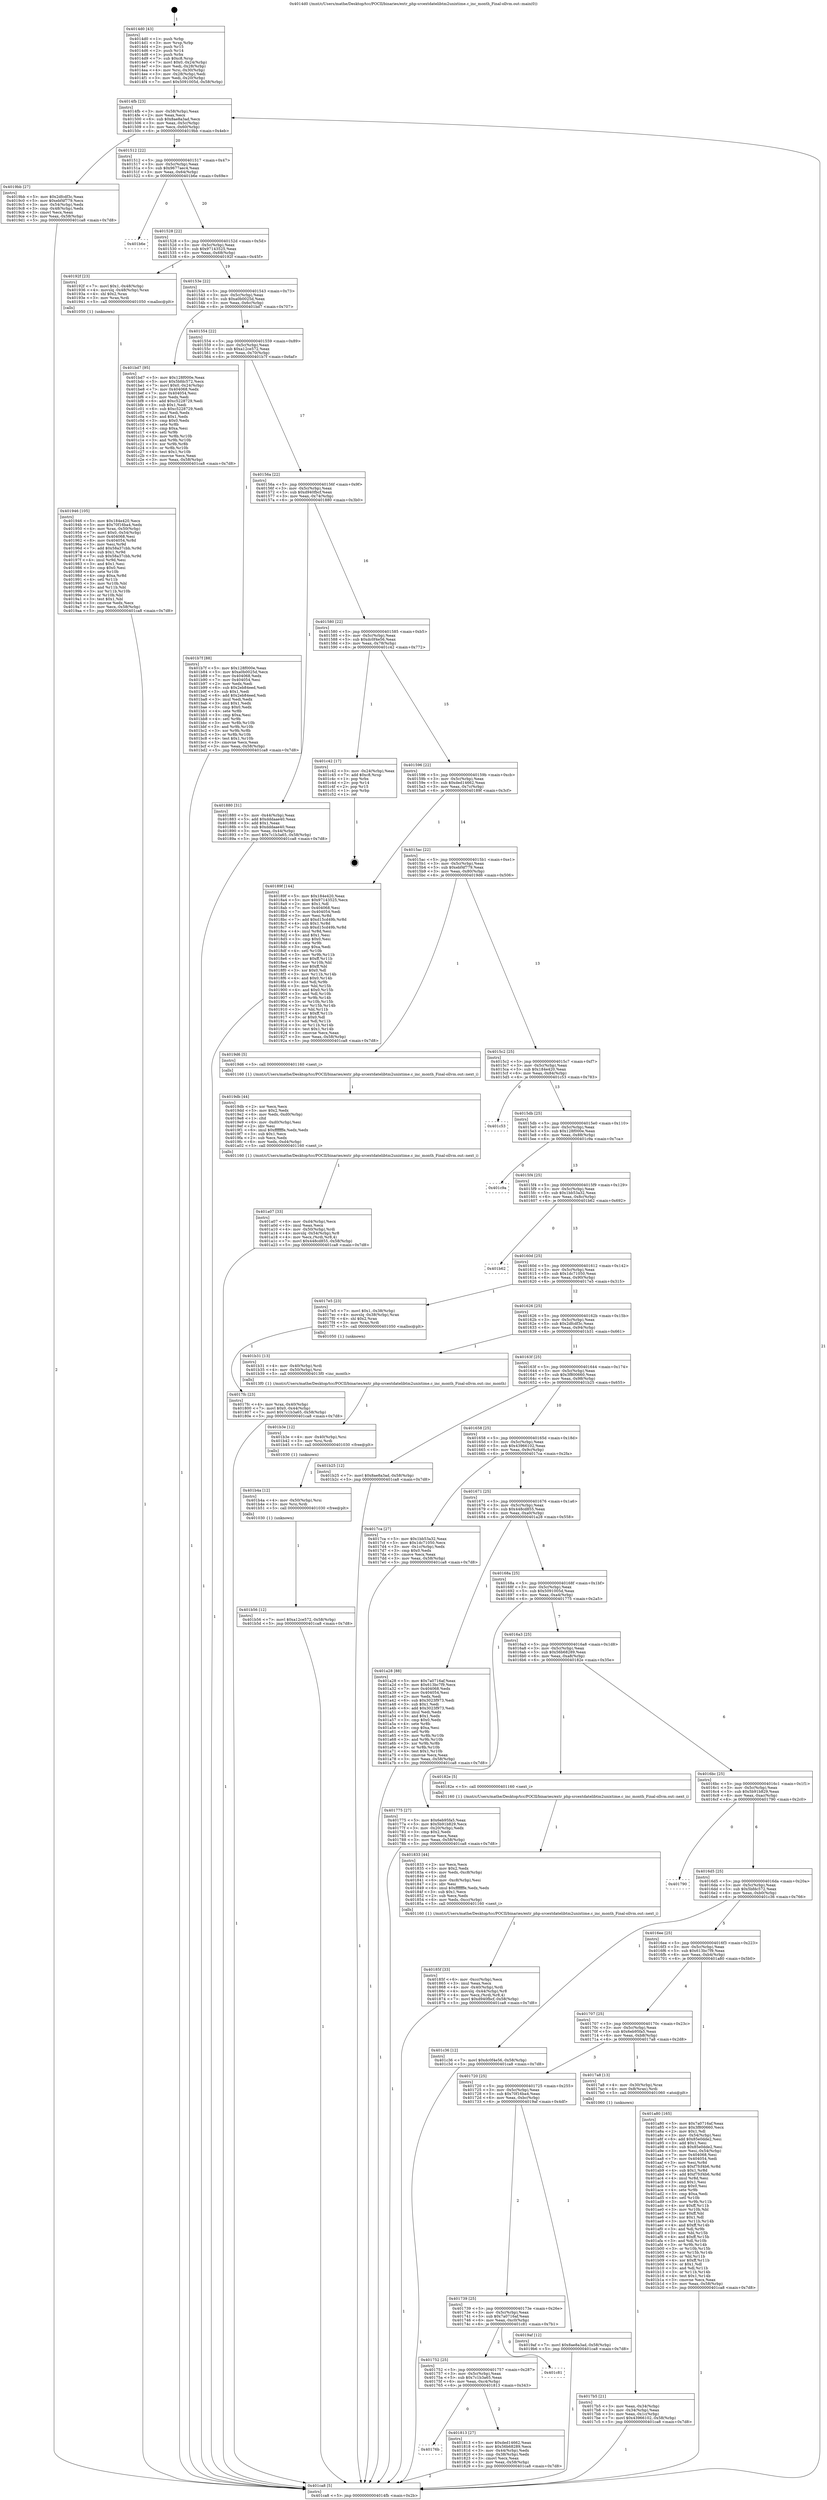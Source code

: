 digraph "0x4014d0" {
  label = "0x4014d0 (/mnt/c/Users/mathe/Desktop/tcc/POCII/binaries/extr_php-srcextdatelibtm2unixtime.c_inc_month_Final-ollvm.out::main(0))"
  labelloc = "t"
  node[shape=record]

  Entry [label="",width=0.3,height=0.3,shape=circle,fillcolor=black,style=filled]
  "0x4014fb" [label="{
     0x4014fb [23]\l
     | [instrs]\l
     &nbsp;&nbsp;0x4014fb \<+3\>: mov -0x58(%rbp),%eax\l
     &nbsp;&nbsp;0x4014fe \<+2\>: mov %eax,%ecx\l
     &nbsp;&nbsp;0x401500 \<+6\>: sub $0x8ae8a3ad,%ecx\l
     &nbsp;&nbsp;0x401506 \<+3\>: mov %eax,-0x5c(%rbp)\l
     &nbsp;&nbsp;0x401509 \<+3\>: mov %ecx,-0x60(%rbp)\l
     &nbsp;&nbsp;0x40150c \<+6\>: je 00000000004019bb \<main+0x4eb\>\l
  }"]
  "0x4019bb" [label="{
     0x4019bb [27]\l
     | [instrs]\l
     &nbsp;&nbsp;0x4019bb \<+5\>: mov $0x2dfcdf3c,%eax\l
     &nbsp;&nbsp;0x4019c0 \<+5\>: mov $0xebf4f779,%ecx\l
     &nbsp;&nbsp;0x4019c5 \<+3\>: mov -0x54(%rbp),%edx\l
     &nbsp;&nbsp;0x4019c8 \<+3\>: cmp -0x48(%rbp),%edx\l
     &nbsp;&nbsp;0x4019cb \<+3\>: cmovl %ecx,%eax\l
     &nbsp;&nbsp;0x4019ce \<+3\>: mov %eax,-0x58(%rbp)\l
     &nbsp;&nbsp;0x4019d1 \<+5\>: jmp 0000000000401ca8 \<main+0x7d8\>\l
  }"]
  "0x401512" [label="{
     0x401512 [22]\l
     | [instrs]\l
     &nbsp;&nbsp;0x401512 \<+5\>: jmp 0000000000401517 \<main+0x47\>\l
     &nbsp;&nbsp;0x401517 \<+3\>: mov -0x5c(%rbp),%eax\l
     &nbsp;&nbsp;0x40151a \<+5\>: sub $0x9677aec4,%eax\l
     &nbsp;&nbsp;0x40151f \<+3\>: mov %eax,-0x64(%rbp)\l
     &nbsp;&nbsp;0x401522 \<+6\>: je 0000000000401b6e \<main+0x69e\>\l
  }"]
  Exit [label="",width=0.3,height=0.3,shape=circle,fillcolor=black,style=filled,peripheries=2]
  "0x401b6e" [label="{
     0x401b6e\l
  }", style=dashed]
  "0x401528" [label="{
     0x401528 [22]\l
     | [instrs]\l
     &nbsp;&nbsp;0x401528 \<+5\>: jmp 000000000040152d \<main+0x5d\>\l
     &nbsp;&nbsp;0x40152d \<+3\>: mov -0x5c(%rbp),%eax\l
     &nbsp;&nbsp;0x401530 \<+5\>: sub $0x97143525,%eax\l
     &nbsp;&nbsp;0x401535 \<+3\>: mov %eax,-0x68(%rbp)\l
     &nbsp;&nbsp;0x401538 \<+6\>: je 000000000040192f \<main+0x45f\>\l
  }"]
  "0x401b56" [label="{
     0x401b56 [12]\l
     | [instrs]\l
     &nbsp;&nbsp;0x401b56 \<+7\>: movl $0xa12ce572,-0x58(%rbp)\l
     &nbsp;&nbsp;0x401b5d \<+5\>: jmp 0000000000401ca8 \<main+0x7d8\>\l
  }"]
  "0x40192f" [label="{
     0x40192f [23]\l
     | [instrs]\l
     &nbsp;&nbsp;0x40192f \<+7\>: movl $0x1,-0x48(%rbp)\l
     &nbsp;&nbsp;0x401936 \<+4\>: movslq -0x48(%rbp),%rax\l
     &nbsp;&nbsp;0x40193a \<+4\>: shl $0x2,%rax\l
     &nbsp;&nbsp;0x40193e \<+3\>: mov %rax,%rdi\l
     &nbsp;&nbsp;0x401941 \<+5\>: call 0000000000401050 \<malloc@plt\>\l
     | [calls]\l
     &nbsp;&nbsp;0x401050 \{1\} (unknown)\l
  }"]
  "0x40153e" [label="{
     0x40153e [22]\l
     | [instrs]\l
     &nbsp;&nbsp;0x40153e \<+5\>: jmp 0000000000401543 \<main+0x73\>\l
     &nbsp;&nbsp;0x401543 \<+3\>: mov -0x5c(%rbp),%eax\l
     &nbsp;&nbsp;0x401546 \<+5\>: sub $0xa0b0025d,%eax\l
     &nbsp;&nbsp;0x40154b \<+3\>: mov %eax,-0x6c(%rbp)\l
     &nbsp;&nbsp;0x40154e \<+6\>: je 0000000000401bd7 \<main+0x707\>\l
  }"]
  "0x401b4a" [label="{
     0x401b4a [12]\l
     | [instrs]\l
     &nbsp;&nbsp;0x401b4a \<+4\>: mov -0x50(%rbp),%rsi\l
     &nbsp;&nbsp;0x401b4e \<+3\>: mov %rsi,%rdi\l
     &nbsp;&nbsp;0x401b51 \<+5\>: call 0000000000401030 \<free@plt\>\l
     | [calls]\l
     &nbsp;&nbsp;0x401030 \{1\} (unknown)\l
  }"]
  "0x401bd7" [label="{
     0x401bd7 [95]\l
     | [instrs]\l
     &nbsp;&nbsp;0x401bd7 \<+5\>: mov $0x128f000e,%eax\l
     &nbsp;&nbsp;0x401bdc \<+5\>: mov $0x5bfdc572,%ecx\l
     &nbsp;&nbsp;0x401be1 \<+7\>: movl $0x0,-0x24(%rbp)\l
     &nbsp;&nbsp;0x401be8 \<+7\>: mov 0x404068,%edx\l
     &nbsp;&nbsp;0x401bef \<+7\>: mov 0x404054,%esi\l
     &nbsp;&nbsp;0x401bf6 \<+2\>: mov %edx,%edi\l
     &nbsp;&nbsp;0x401bf8 \<+6\>: add $0xc5228729,%edi\l
     &nbsp;&nbsp;0x401bfe \<+3\>: sub $0x1,%edi\l
     &nbsp;&nbsp;0x401c01 \<+6\>: sub $0xc5228729,%edi\l
     &nbsp;&nbsp;0x401c07 \<+3\>: imul %edi,%edx\l
     &nbsp;&nbsp;0x401c0a \<+3\>: and $0x1,%edx\l
     &nbsp;&nbsp;0x401c0d \<+3\>: cmp $0x0,%edx\l
     &nbsp;&nbsp;0x401c10 \<+4\>: sete %r8b\l
     &nbsp;&nbsp;0x401c14 \<+3\>: cmp $0xa,%esi\l
     &nbsp;&nbsp;0x401c17 \<+4\>: setl %r9b\l
     &nbsp;&nbsp;0x401c1b \<+3\>: mov %r8b,%r10b\l
     &nbsp;&nbsp;0x401c1e \<+3\>: and %r9b,%r10b\l
     &nbsp;&nbsp;0x401c21 \<+3\>: xor %r9b,%r8b\l
     &nbsp;&nbsp;0x401c24 \<+3\>: or %r8b,%r10b\l
     &nbsp;&nbsp;0x401c27 \<+4\>: test $0x1,%r10b\l
     &nbsp;&nbsp;0x401c2b \<+3\>: cmovne %ecx,%eax\l
     &nbsp;&nbsp;0x401c2e \<+3\>: mov %eax,-0x58(%rbp)\l
     &nbsp;&nbsp;0x401c31 \<+5\>: jmp 0000000000401ca8 \<main+0x7d8\>\l
  }"]
  "0x401554" [label="{
     0x401554 [22]\l
     | [instrs]\l
     &nbsp;&nbsp;0x401554 \<+5\>: jmp 0000000000401559 \<main+0x89\>\l
     &nbsp;&nbsp;0x401559 \<+3\>: mov -0x5c(%rbp),%eax\l
     &nbsp;&nbsp;0x40155c \<+5\>: sub $0xa12ce572,%eax\l
     &nbsp;&nbsp;0x401561 \<+3\>: mov %eax,-0x70(%rbp)\l
     &nbsp;&nbsp;0x401564 \<+6\>: je 0000000000401b7f \<main+0x6af\>\l
  }"]
  "0x401b3e" [label="{
     0x401b3e [12]\l
     | [instrs]\l
     &nbsp;&nbsp;0x401b3e \<+4\>: mov -0x40(%rbp),%rsi\l
     &nbsp;&nbsp;0x401b42 \<+3\>: mov %rsi,%rdi\l
     &nbsp;&nbsp;0x401b45 \<+5\>: call 0000000000401030 \<free@plt\>\l
     | [calls]\l
     &nbsp;&nbsp;0x401030 \{1\} (unknown)\l
  }"]
  "0x401b7f" [label="{
     0x401b7f [88]\l
     | [instrs]\l
     &nbsp;&nbsp;0x401b7f \<+5\>: mov $0x128f000e,%eax\l
     &nbsp;&nbsp;0x401b84 \<+5\>: mov $0xa0b0025d,%ecx\l
     &nbsp;&nbsp;0x401b89 \<+7\>: mov 0x404068,%edx\l
     &nbsp;&nbsp;0x401b90 \<+7\>: mov 0x404054,%esi\l
     &nbsp;&nbsp;0x401b97 \<+2\>: mov %edx,%edi\l
     &nbsp;&nbsp;0x401b99 \<+6\>: sub $0x2eb84eed,%edi\l
     &nbsp;&nbsp;0x401b9f \<+3\>: sub $0x1,%edi\l
     &nbsp;&nbsp;0x401ba2 \<+6\>: add $0x2eb84eed,%edi\l
     &nbsp;&nbsp;0x401ba8 \<+3\>: imul %edi,%edx\l
     &nbsp;&nbsp;0x401bab \<+3\>: and $0x1,%edx\l
     &nbsp;&nbsp;0x401bae \<+3\>: cmp $0x0,%edx\l
     &nbsp;&nbsp;0x401bb1 \<+4\>: sete %r8b\l
     &nbsp;&nbsp;0x401bb5 \<+3\>: cmp $0xa,%esi\l
     &nbsp;&nbsp;0x401bb8 \<+4\>: setl %r9b\l
     &nbsp;&nbsp;0x401bbc \<+3\>: mov %r8b,%r10b\l
     &nbsp;&nbsp;0x401bbf \<+3\>: and %r9b,%r10b\l
     &nbsp;&nbsp;0x401bc2 \<+3\>: xor %r9b,%r8b\l
     &nbsp;&nbsp;0x401bc5 \<+3\>: or %r8b,%r10b\l
     &nbsp;&nbsp;0x401bc8 \<+4\>: test $0x1,%r10b\l
     &nbsp;&nbsp;0x401bcc \<+3\>: cmovne %ecx,%eax\l
     &nbsp;&nbsp;0x401bcf \<+3\>: mov %eax,-0x58(%rbp)\l
     &nbsp;&nbsp;0x401bd2 \<+5\>: jmp 0000000000401ca8 \<main+0x7d8\>\l
  }"]
  "0x40156a" [label="{
     0x40156a [22]\l
     | [instrs]\l
     &nbsp;&nbsp;0x40156a \<+5\>: jmp 000000000040156f \<main+0x9f\>\l
     &nbsp;&nbsp;0x40156f \<+3\>: mov -0x5c(%rbp),%eax\l
     &nbsp;&nbsp;0x401572 \<+5\>: sub $0xd940fbcf,%eax\l
     &nbsp;&nbsp;0x401577 \<+3\>: mov %eax,-0x74(%rbp)\l
     &nbsp;&nbsp;0x40157a \<+6\>: je 0000000000401880 \<main+0x3b0\>\l
  }"]
  "0x401a07" [label="{
     0x401a07 [33]\l
     | [instrs]\l
     &nbsp;&nbsp;0x401a07 \<+6\>: mov -0xd4(%rbp),%ecx\l
     &nbsp;&nbsp;0x401a0d \<+3\>: imul %eax,%ecx\l
     &nbsp;&nbsp;0x401a10 \<+4\>: mov -0x50(%rbp),%rdi\l
     &nbsp;&nbsp;0x401a14 \<+4\>: movslq -0x54(%rbp),%r8\l
     &nbsp;&nbsp;0x401a18 \<+4\>: mov %ecx,(%rdi,%r8,4)\l
     &nbsp;&nbsp;0x401a1c \<+7\>: movl $0x448cd855,-0x58(%rbp)\l
     &nbsp;&nbsp;0x401a23 \<+5\>: jmp 0000000000401ca8 \<main+0x7d8\>\l
  }"]
  "0x401880" [label="{
     0x401880 [31]\l
     | [instrs]\l
     &nbsp;&nbsp;0x401880 \<+3\>: mov -0x44(%rbp),%eax\l
     &nbsp;&nbsp;0x401883 \<+5\>: add $0xdddaae40,%eax\l
     &nbsp;&nbsp;0x401888 \<+3\>: add $0x1,%eax\l
     &nbsp;&nbsp;0x40188b \<+5\>: sub $0xdddaae40,%eax\l
     &nbsp;&nbsp;0x401890 \<+3\>: mov %eax,-0x44(%rbp)\l
     &nbsp;&nbsp;0x401893 \<+7\>: movl $0x7c1b3a65,-0x58(%rbp)\l
     &nbsp;&nbsp;0x40189a \<+5\>: jmp 0000000000401ca8 \<main+0x7d8\>\l
  }"]
  "0x401580" [label="{
     0x401580 [22]\l
     | [instrs]\l
     &nbsp;&nbsp;0x401580 \<+5\>: jmp 0000000000401585 \<main+0xb5\>\l
     &nbsp;&nbsp;0x401585 \<+3\>: mov -0x5c(%rbp),%eax\l
     &nbsp;&nbsp;0x401588 \<+5\>: sub $0xdc0f4e56,%eax\l
     &nbsp;&nbsp;0x40158d \<+3\>: mov %eax,-0x78(%rbp)\l
     &nbsp;&nbsp;0x401590 \<+6\>: je 0000000000401c42 \<main+0x772\>\l
  }"]
  "0x4019db" [label="{
     0x4019db [44]\l
     | [instrs]\l
     &nbsp;&nbsp;0x4019db \<+2\>: xor %ecx,%ecx\l
     &nbsp;&nbsp;0x4019dd \<+5\>: mov $0x2,%edx\l
     &nbsp;&nbsp;0x4019e2 \<+6\>: mov %edx,-0xd0(%rbp)\l
     &nbsp;&nbsp;0x4019e8 \<+1\>: cltd\l
     &nbsp;&nbsp;0x4019e9 \<+6\>: mov -0xd0(%rbp),%esi\l
     &nbsp;&nbsp;0x4019ef \<+2\>: idiv %esi\l
     &nbsp;&nbsp;0x4019f1 \<+6\>: imul $0xfffffffe,%edx,%edx\l
     &nbsp;&nbsp;0x4019f7 \<+3\>: sub $0x1,%ecx\l
     &nbsp;&nbsp;0x4019fa \<+2\>: sub %ecx,%edx\l
     &nbsp;&nbsp;0x4019fc \<+6\>: mov %edx,-0xd4(%rbp)\l
     &nbsp;&nbsp;0x401a02 \<+5\>: call 0000000000401160 \<next_i\>\l
     | [calls]\l
     &nbsp;&nbsp;0x401160 \{1\} (/mnt/c/Users/mathe/Desktop/tcc/POCII/binaries/extr_php-srcextdatelibtm2unixtime.c_inc_month_Final-ollvm.out::next_i)\l
  }"]
  "0x401c42" [label="{
     0x401c42 [17]\l
     | [instrs]\l
     &nbsp;&nbsp;0x401c42 \<+3\>: mov -0x24(%rbp),%eax\l
     &nbsp;&nbsp;0x401c45 \<+7\>: add $0xc8,%rsp\l
     &nbsp;&nbsp;0x401c4c \<+1\>: pop %rbx\l
     &nbsp;&nbsp;0x401c4d \<+2\>: pop %r14\l
     &nbsp;&nbsp;0x401c4f \<+2\>: pop %r15\l
     &nbsp;&nbsp;0x401c51 \<+1\>: pop %rbp\l
     &nbsp;&nbsp;0x401c52 \<+1\>: ret\l
  }"]
  "0x401596" [label="{
     0x401596 [22]\l
     | [instrs]\l
     &nbsp;&nbsp;0x401596 \<+5\>: jmp 000000000040159b \<main+0xcb\>\l
     &nbsp;&nbsp;0x40159b \<+3\>: mov -0x5c(%rbp),%eax\l
     &nbsp;&nbsp;0x40159e \<+5\>: sub $0xded14662,%eax\l
     &nbsp;&nbsp;0x4015a3 \<+3\>: mov %eax,-0x7c(%rbp)\l
     &nbsp;&nbsp;0x4015a6 \<+6\>: je 000000000040189f \<main+0x3cf\>\l
  }"]
  "0x401946" [label="{
     0x401946 [105]\l
     | [instrs]\l
     &nbsp;&nbsp;0x401946 \<+5\>: mov $0x184e420,%ecx\l
     &nbsp;&nbsp;0x40194b \<+5\>: mov $0x70f16ba4,%edx\l
     &nbsp;&nbsp;0x401950 \<+4\>: mov %rax,-0x50(%rbp)\l
     &nbsp;&nbsp;0x401954 \<+7\>: movl $0x0,-0x54(%rbp)\l
     &nbsp;&nbsp;0x40195b \<+7\>: mov 0x404068,%esi\l
     &nbsp;&nbsp;0x401962 \<+8\>: mov 0x404054,%r8d\l
     &nbsp;&nbsp;0x40196a \<+3\>: mov %esi,%r9d\l
     &nbsp;&nbsp;0x40196d \<+7\>: add $0x58a37cbb,%r9d\l
     &nbsp;&nbsp;0x401974 \<+4\>: sub $0x1,%r9d\l
     &nbsp;&nbsp;0x401978 \<+7\>: sub $0x58a37cbb,%r9d\l
     &nbsp;&nbsp;0x40197f \<+4\>: imul %r9d,%esi\l
     &nbsp;&nbsp;0x401983 \<+3\>: and $0x1,%esi\l
     &nbsp;&nbsp;0x401986 \<+3\>: cmp $0x0,%esi\l
     &nbsp;&nbsp;0x401989 \<+4\>: sete %r10b\l
     &nbsp;&nbsp;0x40198d \<+4\>: cmp $0xa,%r8d\l
     &nbsp;&nbsp;0x401991 \<+4\>: setl %r11b\l
     &nbsp;&nbsp;0x401995 \<+3\>: mov %r10b,%bl\l
     &nbsp;&nbsp;0x401998 \<+3\>: and %r11b,%bl\l
     &nbsp;&nbsp;0x40199b \<+3\>: xor %r11b,%r10b\l
     &nbsp;&nbsp;0x40199e \<+3\>: or %r10b,%bl\l
     &nbsp;&nbsp;0x4019a1 \<+3\>: test $0x1,%bl\l
     &nbsp;&nbsp;0x4019a4 \<+3\>: cmovne %edx,%ecx\l
     &nbsp;&nbsp;0x4019a7 \<+3\>: mov %ecx,-0x58(%rbp)\l
     &nbsp;&nbsp;0x4019aa \<+5\>: jmp 0000000000401ca8 \<main+0x7d8\>\l
  }"]
  "0x40189f" [label="{
     0x40189f [144]\l
     | [instrs]\l
     &nbsp;&nbsp;0x40189f \<+5\>: mov $0x184e420,%eax\l
     &nbsp;&nbsp;0x4018a4 \<+5\>: mov $0x97143525,%ecx\l
     &nbsp;&nbsp;0x4018a9 \<+2\>: mov $0x1,%dl\l
     &nbsp;&nbsp;0x4018ab \<+7\>: mov 0x404068,%esi\l
     &nbsp;&nbsp;0x4018b2 \<+7\>: mov 0x404054,%edi\l
     &nbsp;&nbsp;0x4018b9 \<+3\>: mov %esi,%r8d\l
     &nbsp;&nbsp;0x4018bc \<+7\>: add $0xd15cd49b,%r8d\l
     &nbsp;&nbsp;0x4018c3 \<+4\>: sub $0x1,%r8d\l
     &nbsp;&nbsp;0x4018c7 \<+7\>: sub $0xd15cd49b,%r8d\l
     &nbsp;&nbsp;0x4018ce \<+4\>: imul %r8d,%esi\l
     &nbsp;&nbsp;0x4018d2 \<+3\>: and $0x1,%esi\l
     &nbsp;&nbsp;0x4018d5 \<+3\>: cmp $0x0,%esi\l
     &nbsp;&nbsp;0x4018d8 \<+4\>: sete %r9b\l
     &nbsp;&nbsp;0x4018dc \<+3\>: cmp $0xa,%edi\l
     &nbsp;&nbsp;0x4018df \<+4\>: setl %r10b\l
     &nbsp;&nbsp;0x4018e3 \<+3\>: mov %r9b,%r11b\l
     &nbsp;&nbsp;0x4018e6 \<+4\>: xor $0xff,%r11b\l
     &nbsp;&nbsp;0x4018ea \<+3\>: mov %r10b,%bl\l
     &nbsp;&nbsp;0x4018ed \<+3\>: xor $0xff,%bl\l
     &nbsp;&nbsp;0x4018f0 \<+3\>: xor $0x0,%dl\l
     &nbsp;&nbsp;0x4018f3 \<+3\>: mov %r11b,%r14b\l
     &nbsp;&nbsp;0x4018f6 \<+4\>: and $0x0,%r14b\l
     &nbsp;&nbsp;0x4018fa \<+3\>: and %dl,%r9b\l
     &nbsp;&nbsp;0x4018fd \<+3\>: mov %bl,%r15b\l
     &nbsp;&nbsp;0x401900 \<+4\>: and $0x0,%r15b\l
     &nbsp;&nbsp;0x401904 \<+3\>: and %dl,%r10b\l
     &nbsp;&nbsp;0x401907 \<+3\>: or %r9b,%r14b\l
     &nbsp;&nbsp;0x40190a \<+3\>: or %r10b,%r15b\l
     &nbsp;&nbsp;0x40190d \<+3\>: xor %r15b,%r14b\l
     &nbsp;&nbsp;0x401910 \<+3\>: or %bl,%r11b\l
     &nbsp;&nbsp;0x401913 \<+4\>: xor $0xff,%r11b\l
     &nbsp;&nbsp;0x401917 \<+3\>: or $0x0,%dl\l
     &nbsp;&nbsp;0x40191a \<+3\>: and %dl,%r11b\l
     &nbsp;&nbsp;0x40191d \<+3\>: or %r11b,%r14b\l
     &nbsp;&nbsp;0x401920 \<+4\>: test $0x1,%r14b\l
     &nbsp;&nbsp;0x401924 \<+3\>: cmovne %ecx,%eax\l
     &nbsp;&nbsp;0x401927 \<+3\>: mov %eax,-0x58(%rbp)\l
     &nbsp;&nbsp;0x40192a \<+5\>: jmp 0000000000401ca8 \<main+0x7d8\>\l
  }"]
  "0x4015ac" [label="{
     0x4015ac [22]\l
     | [instrs]\l
     &nbsp;&nbsp;0x4015ac \<+5\>: jmp 00000000004015b1 \<main+0xe1\>\l
     &nbsp;&nbsp;0x4015b1 \<+3\>: mov -0x5c(%rbp),%eax\l
     &nbsp;&nbsp;0x4015b4 \<+5\>: sub $0xebf4f779,%eax\l
     &nbsp;&nbsp;0x4015b9 \<+3\>: mov %eax,-0x80(%rbp)\l
     &nbsp;&nbsp;0x4015bc \<+6\>: je 00000000004019d6 \<main+0x506\>\l
  }"]
  "0x40185f" [label="{
     0x40185f [33]\l
     | [instrs]\l
     &nbsp;&nbsp;0x40185f \<+6\>: mov -0xcc(%rbp),%ecx\l
     &nbsp;&nbsp;0x401865 \<+3\>: imul %eax,%ecx\l
     &nbsp;&nbsp;0x401868 \<+4\>: mov -0x40(%rbp),%rdi\l
     &nbsp;&nbsp;0x40186c \<+4\>: movslq -0x44(%rbp),%r8\l
     &nbsp;&nbsp;0x401870 \<+4\>: mov %ecx,(%rdi,%r8,4)\l
     &nbsp;&nbsp;0x401874 \<+7\>: movl $0xd940fbcf,-0x58(%rbp)\l
     &nbsp;&nbsp;0x40187b \<+5\>: jmp 0000000000401ca8 \<main+0x7d8\>\l
  }"]
  "0x4019d6" [label="{
     0x4019d6 [5]\l
     | [instrs]\l
     &nbsp;&nbsp;0x4019d6 \<+5\>: call 0000000000401160 \<next_i\>\l
     | [calls]\l
     &nbsp;&nbsp;0x401160 \{1\} (/mnt/c/Users/mathe/Desktop/tcc/POCII/binaries/extr_php-srcextdatelibtm2unixtime.c_inc_month_Final-ollvm.out::next_i)\l
  }"]
  "0x4015c2" [label="{
     0x4015c2 [25]\l
     | [instrs]\l
     &nbsp;&nbsp;0x4015c2 \<+5\>: jmp 00000000004015c7 \<main+0xf7\>\l
     &nbsp;&nbsp;0x4015c7 \<+3\>: mov -0x5c(%rbp),%eax\l
     &nbsp;&nbsp;0x4015ca \<+5\>: sub $0x184e420,%eax\l
     &nbsp;&nbsp;0x4015cf \<+6\>: mov %eax,-0x84(%rbp)\l
     &nbsp;&nbsp;0x4015d5 \<+6\>: je 0000000000401c53 \<main+0x783\>\l
  }"]
  "0x401833" [label="{
     0x401833 [44]\l
     | [instrs]\l
     &nbsp;&nbsp;0x401833 \<+2\>: xor %ecx,%ecx\l
     &nbsp;&nbsp;0x401835 \<+5\>: mov $0x2,%edx\l
     &nbsp;&nbsp;0x40183a \<+6\>: mov %edx,-0xc8(%rbp)\l
     &nbsp;&nbsp;0x401840 \<+1\>: cltd\l
     &nbsp;&nbsp;0x401841 \<+6\>: mov -0xc8(%rbp),%esi\l
     &nbsp;&nbsp;0x401847 \<+2\>: idiv %esi\l
     &nbsp;&nbsp;0x401849 \<+6\>: imul $0xfffffffe,%edx,%edx\l
     &nbsp;&nbsp;0x40184f \<+3\>: sub $0x1,%ecx\l
     &nbsp;&nbsp;0x401852 \<+2\>: sub %ecx,%edx\l
     &nbsp;&nbsp;0x401854 \<+6\>: mov %edx,-0xcc(%rbp)\l
     &nbsp;&nbsp;0x40185a \<+5\>: call 0000000000401160 \<next_i\>\l
     | [calls]\l
     &nbsp;&nbsp;0x401160 \{1\} (/mnt/c/Users/mathe/Desktop/tcc/POCII/binaries/extr_php-srcextdatelibtm2unixtime.c_inc_month_Final-ollvm.out::next_i)\l
  }"]
  "0x401c53" [label="{
     0x401c53\l
  }", style=dashed]
  "0x4015db" [label="{
     0x4015db [25]\l
     | [instrs]\l
     &nbsp;&nbsp;0x4015db \<+5\>: jmp 00000000004015e0 \<main+0x110\>\l
     &nbsp;&nbsp;0x4015e0 \<+3\>: mov -0x5c(%rbp),%eax\l
     &nbsp;&nbsp;0x4015e3 \<+5\>: sub $0x128f000e,%eax\l
     &nbsp;&nbsp;0x4015e8 \<+6\>: mov %eax,-0x88(%rbp)\l
     &nbsp;&nbsp;0x4015ee \<+6\>: je 0000000000401c9a \<main+0x7ca\>\l
  }"]
  "0x40176b" [label="{
     0x40176b\l
  }", style=dashed]
  "0x401c9a" [label="{
     0x401c9a\l
  }", style=dashed]
  "0x4015f4" [label="{
     0x4015f4 [25]\l
     | [instrs]\l
     &nbsp;&nbsp;0x4015f4 \<+5\>: jmp 00000000004015f9 \<main+0x129\>\l
     &nbsp;&nbsp;0x4015f9 \<+3\>: mov -0x5c(%rbp),%eax\l
     &nbsp;&nbsp;0x4015fc \<+5\>: sub $0x1bb53a32,%eax\l
     &nbsp;&nbsp;0x401601 \<+6\>: mov %eax,-0x8c(%rbp)\l
     &nbsp;&nbsp;0x401607 \<+6\>: je 0000000000401b62 \<main+0x692\>\l
  }"]
  "0x401813" [label="{
     0x401813 [27]\l
     | [instrs]\l
     &nbsp;&nbsp;0x401813 \<+5\>: mov $0xded14662,%eax\l
     &nbsp;&nbsp;0x401818 \<+5\>: mov $0x56b68289,%ecx\l
     &nbsp;&nbsp;0x40181d \<+3\>: mov -0x44(%rbp),%edx\l
     &nbsp;&nbsp;0x401820 \<+3\>: cmp -0x38(%rbp),%edx\l
     &nbsp;&nbsp;0x401823 \<+3\>: cmovl %ecx,%eax\l
     &nbsp;&nbsp;0x401826 \<+3\>: mov %eax,-0x58(%rbp)\l
     &nbsp;&nbsp;0x401829 \<+5\>: jmp 0000000000401ca8 \<main+0x7d8\>\l
  }"]
  "0x401b62" [label="{
     0x401b62\l
  }", style=dashed]
  "0x40160d" [label="{
     0x40160d [25]\l
     | [instrs]\l
     &nbsp;&nbsp;0x40160d \<+5\>: jmp 0000000000401612 \<main+0x142\>\l
     &nbsp;&nbsp;0x401612 \<+3\>: mov -0x5c(%rbp),%eax\l
     &nbsp;&nbsp;0x401615 \<+5\>: sub $0x1dc71050,%eax\l
     &nbsp;&nbsp;0x40161a \<+6\>: mov %eax,-0x90(%rbp)\l
     &nbsp;&nbsp;0x401620 \<+6\>: je 00000000004017e5 \<main+0x315\>\l
  }"]
  "0x401752" [label="{
     0x401752 [25]\l
     | [instrs]\l
     &nbsp;&nbsp;0x401752 \<+5\>: jmp 0000000000401757 \<main+0x287\>\l
     &nbsp;&nbsp;0x401757 \<+3\>: mov -0x5c(%rbp),%eax\l
     &nbsp;&nbsp;0x40175a \<+5\>: sub $0x7c1b3a65,%eax\l
     &nbsp;&nbsp;0x40175f \<+6\>: mov %eax,-0xc4(%rbp)\l
     &nbsp;&nbsp;0x401765 \<+6\>: je 0000000000401813 \<main+0x343\>\l
  }"]
  "0x4017e5" [label="{
     0x4017e5 [23]\l
     | [instrs]\l
     &nbsp;&nbsp;0x4017e5 \<+7\>: movl $0x1,-0x38(%rbp)\l
     &nbsp;&nbsp;0x4017ec \<+4\>: movslq -0x38(%rbp),%rax\l
     &nbsp;&nbsp;0x4017f0 \<+4\>: shl $0x2,%rax\l
     &nbsp;&nbsp;0x4017f4 \<+3\>: mov %rax,%rdi\l
     &nbsp;&nbsp;0x4017f7 \<+5\>: call 0000000000401050 \<malloc@plt\>\l
     | [calls]\l
     &nbsp;&nbsp;0x401050 \{1\} (unknown)\l
  }"]
  "0x401626" [label="{
     0x401626 [25]\l
     | [instrs]\l
     &nbsp;&nbsp;0x401626 \<+5\>: jmp 000000000040162b \<main+0x15b\>\l
     &nbsp;&nbsp;0x40162b \<+3\>: mov -0x5c(%rbp),%eax\l
     &nbsp;&nbsp;0x40162e \<+5\>: sub $0x2dfcdf3c,%eax\l
     &nbsp;&nbsp;0x401633 \<+6\>: mov %eax,-0x94(%rbp)\l
     &nbsp;&nbsp;0x401639 \<+6\>: je 0000000000401b31 \<main+0x661\>\l
  }"]
  "0x401c81" [label="{
     0x401c81\l
  }", style=dashed]
  "0x401b31" [label="{
     0x401b31 [13]\l
     | [instrs]\l
     &nbsp;&nbsp;0x401b31 \<+4\>: mov -0x40(%rbp),%rdi\l
     &nbsp;&nbsp;0x401b35 \<+4\>: mov -0x50(%rbp),%rsi\l
     &nbsp;&nbsp;0x401b39 \<+5\>: call 00000000004013f0 \<inc_month\>\l
     | [calls]\l
     &nbsp;&nbsp;0x4013f0 \{1\} (/mnt/c/Users/mathe/Desktop/tcc/POCII/binaries/extr_php-srcextdatelibtm2unixtime.c_inc_month_Final-ollvm.out::inc_month)\l
  }"]
  "0x40163f" [label="{
     0x40163f [25]\l
     | [instrs]\l
     &nbsp;&nbsp;0x40163f \<+5\>: jmp 0000000000401644 \<main+0x174\>\l
     &nbsp;&nbsp;0x401644 \<+3\>: mov -0x5c(%rbp),%eax\l
     &nbsp;&nbsp;0x401647 \<+5\>: sub $0x3f800660,%eax\l
     &nbsp;&nbsp;0x40164c \<+6\>: mov %eax,-0x98(%rbp)\l
     &nbsp;&nbsp;0x401652 \<+6\>: je 0000000000401b25 \<main+0x655\>\l
  }"]
  "0x401739" [label="{
     0x401739 [25]\l
     | [instrs]\l
     &nbsp;&nbsp;0x401739 \<+5\>: jmp 000000000040173e \<main+0x26e\>\l
     &nbsp;&nbsp;0x40173e \<+3\>: mov -0x5c(%rbp),%eax\l
     &nbsp;&nbsp;0x401741 \<+5\>: sub $0x7a0716af,%eax\l
     &nbsp;&nbsp;0x401746 \<+6\>: mov %eax,-0xc0(%rbp)\l
     &nbsp;&nbsp;0x40174c \<+6\>: je 0000000000401c81 \<main+0x7b1\>\l
  }"]
  "0x401b25" [label="{
     0x401b25 [12]\l
     | [instrs]\l
     &nbsp;&nbsp;0x401b25 \<+7\>: movl $0x8ae8a3ad,-0x58(%rbp)\l
     &nbsp;&nbsp;0x401b2c \<+5\>: jmp 0000000000401ca8 \<main+0x7d8\>\l
  }"]
  "0x401658" [label="{
     0x401658 [25]\l
     | [instrs]\l
     &nbsp;&nbsp;0x401658 \<+5\>: jmp 000000000040165d \<main+0x18d\>\l
     &nbsp;&nbsp;0x40165d \<+3\>: mov -0x5c(%rbp),%eax\l
     &nbsp;&nbsp;0x401660 \<+5\>: sub $0x43966102,%eax\l
     &nbsp;&nbsp;0x401665 \<+6\>: mov %eax,-0x9c(%rbp)\l
     &nbsp;&nbsp;0x40166b \<+6\>: je 00000000004017ca \<main+0x2fa\>\l
  }"]
  "0x4019af" [label="{
     0x4019af [12]\l
     | [instrs]\l
     &nbsp;&nbsp;0x4019af \<+7\>: movl $0x8ae8a3ad,-0x58(%rbp)\l
     &nbsp;&nbsp;0x4019b6 \<+5\>: jmp 0000000000401ca8 \<main+0x7d8\>\l
  }"]
  "0x4017ca" [label="{
     0x4017ca [27]\l
     | [instrs]\l
     &nbsp;&nbsp;0x4017ca \<+5\>: mov $0x1bb53a32,%eax\l
     &nbsp;&nbsp;0x4017cf \<+5\>: mov $0x1dc71050,%ecx\l
     &nbsp;&nbsp;0x4017d4 \<+3\>: mov -0x1c(%rbp),%edx\l
     &nbsp;&nbsp;0x4017d7 \<+3\>: cmp $0x0,%edx\l
     &nbsp;&nbsp;0x4017da \<+3\>: cmove %ecx,%eax\l
     &nbsp;&nbsp;0x4017dd \<+3\>: mov %eax,-0x58(%rbp)\l
     &nbsp;&nbsp;0x4017e0 \<+5\>: jmp 0000000000401ca8 \<main+0x7d8\>\l
  }"]
  "0x401671" [label="{
     0x401671 [25]\l
     | [instrs]\l
     &nbsp;&nbsp;0x401671 \<+5\>: jmp 0000000000401676 \<main+0x1a6\>\l
     &nbsp;&nbsp;0x401676 \<+3\>: mov -0x5c(%rbp),%eax\l
     &nbsp;&nbsp;0x401679 \<+5\>: sub $0x448cd855,%eax\l
     &nbsp;&nbsp;0x40167e \<+6\>: mov %eax,-0xa0(%rbp)\l
     &nbsp;&nbsp;0x401684 \<+6\>: je 0000000000401a28 \<main+0x558\>\l
  }"]
  "0x4017fc" [label="{
     0x4017fc [23]\l
     | [instrs]\l
     &nbsp;&nbsp;0x4017fc \<+4\>: mov %rax,-0x40(%rbp)\l
     &nbsp;&nbsp;0x401800 \<+7\>: movl $0x0,-0x44(%rbp)\l
     &nbsp;&nbsp;0x401807 \<+7\>: movl $0x7c1b3a65,-0x58(%rbp)\l
     &nbsp;&nbsp;0x40180e \<+5\>: jmp 0000000000401ca8 \<main+0x7d8\>\l
  }"]
  "0x401a28" [label="{
     0x401a28 [88]\l
     | [instrs]\l
     &nbsp;&nbsp;0x401a28 \<+5\>: mov $0x7a0716af,%eax\l
     &nbsp;&nbsp;0x401a2d \<+5\>: mov $0x613bc7f9,%ecx\l
     &nbsp;&nbsp;0x401a32 \<+7\>: mov 0x404068,%edx\l
     &nbsp;&nbsp;0x401a39 \<+7\>: mov 0x404054,%esi\l
     &nbsp;&nbsp;0x401a40 \<+2\>: mov %edx,%edi\l
     &nbsp;&nbsp;0x401a42 \<+6\>: sub $0x3023f973,%edi\l
     &nbsp;&nbsp;0x401a48 \<+3\>: sub $0x1,%edi\l
     &nbsp;&nbsp;0x401a4b \<+6\>: add $0x3023f973,%edi\l
     &nbsp;&nbsp;0x401a51 \<+3\>: imul %edi,%edx\l
     &nbsp;&nbsp;0x401a54 \<+3\>: and $0x1,%edx\l
     &nbsp;&nbsp;0x401a57 \<+3\>: cmp $0x0,%edx\l
     &nbsp;&nbsp;0x401a5a \<+4\>: sete %r8b\l
     &nbsp;&nbsp;0x401a5e \<+3\>: cmp $0xa,%esi\l
     &nbsp;&nbsp;0x401a61 \<+4\>: setl %r9b\l
     &nbsp;&nbsp;0x401a65 \<+3\>: mov %r8b,%r10b\l
     &nbsp;&nbsp;0x401a68 \<+3\>: and %r9b,%r10b\l
     &nbsp;&nbsp;0x401a6b \<+3\>: xor %r9b,%r8b\l
     &nbsp;&nbsp;0x401a6e \<+3\>: or %r8b,%r10b\l
     &nbsp;&nbsp;0x401a71 \<+4\>: test $0x1,%r10b\l
     &nbsp;&nbsp;0x401a75 \<+3\>: cmovne %ecx,%eax\l
     &nbsp;&nbsp;0x401a78 \<+3\>: mov %eax,-0x58(%rbp)\l
     &nbsp;&nbsp;0x401a7b \<+5\>: jmp 0000000000401ca8 \<main+0x7d8\>\l
  }"]
  "0x40168a" [label="{
     0x40168a [25]\l
     | [instrs]\l
     &nbsp;&nbsp;0x40168a \<+5\>: jmp 000000000040168f \<main+0x1bf\>\l
     &nbsp;&nbsp;0x40168f \<+3\>: mov -0x5c(%rbp),%eax\l
     &nbsp;&nbsp;0x401692 \<+5\>: sub $0x5091005d,%eax\l
     &nbsp;&nbsp;0x401697 \<+6\>: mov %eax,-0xa4(%rbp)\l
     &nbsp;&nbsp;0x40169d \<+6\>: je 0000000000401775 \<main+0x2a5\>\l
  }"]
  "0x4017b5" [label="{
     0x4017b5 [21]\l
     | [instrs]\l
     &nbsp;&nbsp;0x4017b5 \<+3\>: mov %eax,-0x34(%rbp)\l
     &nbsp;&nbsp;0x4017b8 \<+3\>: mov -0x34(%rbp),%eax\l
     &nbsp;&nbsp;0x4017bb \<+3\>: mov %eax,-0x1c(%rbp)\l
     &nbsp;&nbsp;0x4017be \<+7\>: movl $0x43966102,-0x58(%rbp)\l
     &nbsp;&nbsp;0x4017c5 \<+5\>: jmp 0000000000401ca8 \<main+0x7d8\>\l
  }"]
  "0x401775" [label="{
     0x401775 [27]\l
     | [instrs]\l
     &nbsp;&nbsp;0x401775 \<+5\>: mov $0x6eb95fa5,%eax\l
     &nbsp;&nbsp;0x40177a \<+5\>: mov $0x5b91b829,%ecx\l
     &nbsp;&nbsp;0x40177f \<+3\>: mov -0x20(%rbp),%edx\l
     &nbsp;&nbsp;0x401782 \<+3\>: cmp $0x2,%edx\l
     &nbsp;&nbsp;0x401785 \<+3\>: cmovne %ecx,%eax\l
     &nbsp;&nbsp;0x401788 \<+3\>: mov %eax,-0x58(%rbp)\l
     &nbsp;&nbsp;0x40178b \<+5\>: jmp 0000000000401ca8 \<main+0x7d8\>\l
  }"]
  "0x4016a3" [label="{
     0x4016a3 [25]\l
     | [instrs]\l
     &nbsp;&nbsp;0x4016a3 \<+5\>: jmp 00000000004016a8 \<main+0x1d8\>\l
     &nbsp;&nbsp;0x4016a8 \<+3\>: mov -0x5c(%rbp),%eax\l
     &nbsp;&nbsp;0x4016ab \<+5\>: sub $0x56b68289,%eax\l
     &nbsp;&nbsp;0x4016b0 \<+6\>: mov %eax,-0xa8(%rbp)\l
     &nbsp;&nbsp;0x4016b6 \<+6\>: je 000000000040182e \<main+0x35e\>\l
  }"]
  "0x401ca8" [label="{
     0x401ca8 [5]\l
     | [instrs]\l
     &nbsp;&nbsp;0x401ca8 \<+5\>: jmp 00000000004014fb \<main+0x2b\>\l
  }"]
  "0x4014d0" [label="{
     0x4014d0 [43]\l
     | [instrs]\l
     &nbsp;&nbsp;0x4014d0 \<+1\>: push %rbp\l
     &nbsp;&nbsp;0x4014d1 \<+3\>: mov %rsp,%rbp\l
     &nbsp;&nbsp;0x4014d4 \<+2\>: push %r15\l
     &nbsp;&nbsp;0x4014d6 \<+2\>: push %r14\l
     &nbsp;&nbsp;0x4014d8 \<+1\>: push %rbx\l
     &nbsp;&nbsp;0x4014d9 \<+7\>: sub $0xc8,%rsp\l
     &nbsp;&nbsp;0x4014e0 \<+7\>: movl $0x0,-0x24(%rbp)\l
     &nbsp;&nbsp;0x4014e7 \<+3\>: mov %edi,-0x28(%rbp)\l
     &nbsp;&nbsp;0x4014ea \<+4\>: mov %rsi,-0x30(%rbp)\l
     &nbsp;&nbsp;0x4014ee \<+3\>: mov -0x28(%rbp),%edi\l
     &nbsp;&nbsp;0x4014f1 \<+3\>: mov %edi,-0x20(%rbp)\l
     &nbsp;&nbsp;0x4014f4 \<+7\>: movl $0x5091005d,-0x58(%rbp)\l
  }"]
  "0x401720" [label="{
     0x401720 [25]\l
     | [instrs]\l
     &nbsp;&nbsp;0x401720 \<+5\>: jmp 0000000000401725 \<main+0x255\>\l
     &nbsp;&nbsp;0x401725 \<+3\>: mov -0x5c(%rbp),%eax\l
     &nbsp;&nbsp;0x401728 \<+5\>: sub $0x70f16ba4,%eax\l
     &nbsp;&nbsp;0x40172d \<+6\>: mov %eax,-0xbc(%rbp)\l
     &nbsp;&nbsp;0x401733 \<+6\>: je 00000000004019af \<main+0x4df\>\l
  }"]
  "0x40182e" [label="{
     0x40182e [5]\l
     | [instrs]\l
     &nbsp;&nbsp;0x40182e \<+5\>: call 0000000000401160 \<next_i\>\l
     | [calls]\l
     &nbsp;&nbsp;0x401160 \{1\} (/mnt/c/Users/mathe/Desktop/tcc/POCII/binaries/extr_php-srcextdatelibtm2unixtime.c_inc_month_Final-ollvm.out::next_i)\l
  }"]
  "0x4016bc" [label="{
     0x4016bc [25]\l
     | [instrs]\l
     &nbsp;&nbsp;0x4016bc \<+5\>: jmp 00000000004016c1 \<main+0x1f1\>\l
     &nbsp;&nbsp;0x4016c1 \<+3\>: mov -0x5c(%rbp),%eax\l
     &nbsp;&nbsp;0x4016c4 \<+5\>: sub $0x5b91b829,%eax\l
     &nbsp;&nbsp;0x4016c9 \<+6\>: mov %eax,-0xac(%rbp)\l
     &nbsp;&nbsp;0x4016cf \<+6\>: je 0000000000401790 \<main+0x2c0\>\l
  }"]
  "0x4017a8" [label="{
     0x4017a8 [13]\l
     | [instrs]\l
     &nbsp;&nbsp;0x4017a8 \<+4\>: mov -0x30(%rbp),%rax\l
     &nbsp;&nbsp;0x4017ac \<+4\>: mov 0x8(%rax),%rdi\l
     &nbsp;&nbsp;0x4017b0 \<+5\>: call 0000000000401060 \<atoi@plt\>\l
     | [calls]\l
     &nbsp;&nbsp;0x401060 \{1\} (unknown)\l
  }"]
  "0x401790" [label="{
     0x401790\l
  }", style=dashed]
  "0x4016d5" [label="{
     0x4016d5 [25]\l
     | [instrs]\l
     &nbsp;&nbsp;0x4016d5 \<+5\>: jmp 00000000004016da \<main+0x20a\>\l
     &nbsp;&nbsp;0x4016da \<+3\>: mov -0x5c(%rbp),%eax\l
     &nbsp;&nbsp;0x4016dd \<+5\>: sub $0x5bfdc572,%eax\l
     &nbsp;&nbsp;0x4016e2 \<+6\>: mov %eax,-0xb0(%rbp)\l
     &nbsp;&nbsp;0x4016e8 \<+6\>: je 0000000000401c36 \<main+0x766\>\l
  }"]
  "0x401707" [label="{
     0x401707 [25]\l
     | [instrs]\l
     &nbsp;&nbsp;0x401707 \<+5\>: jmp 000000000040170c \<main+0x23c\>\l
     &nbsp;&nbsp;0x40170c \<+3\>: mov -0x5c(%rbp),%eax\l
     &nbsp;&nbsp;0x40170f \<+5\>: sub $0x6eb95fa5,%eax\l
     &nbsp;&nbsp;0x401714 \<+6\>: mov %eax,-0xb8(%rbp)\l
     &nbsp;&nbsp;0x40171a \<+6\>: je 00000000004017a8 \<main+0x2d8\>\l
  }"]
  "0x401c36" [label="{
     0x401c36 [12]\l
     | [instrs]\l
     &nbsp;&nbsp;0x401c36 \<+7\>: movl $0xdc0f4e56,-0x58(%rbp)\l
     &nbsp;&nbsp;0x401c3d \<+5\>: jmp 0000000000401ca8 \<main+0x7d8\>\l
  }"]
  "0x4016ee" [label="{
     0x4016ee [25]\l
     | [instrs]\l
     &nbsp;&nbsp;0x4016ee \<+5\>: jmp 00000000004016f3 \<main+0x223\>\l
     &nbsp;&nbsp;0x4016f3 \<+3\>: mov -0x5c(%rbp),%eax\l
     &nbsp;&nbsp;0x4016f6 \<+5\>: sub $0x613bc7f9,%eax\l
     &nbsp;&nbsp;0x4016fb \<+6\>: mov %eax,-0xb4(%rbp)\l
     &nbsp;&nbsp;0x401701 \<+6\>: je 0000000000401a80 \<main+0x5b0\>\l
  }"]
  "0x401a80" [label="{
     0x401a80 [165]\l
     | [instrs]\l
     &nbsp;&nbsp;0x401a80 \<+5\>: mov $0x7a0716af,%eax\l
     &nbsp;&nbsp;0x401a85 \<+5\>: mov $0x3f800660,%ecx\l
     &nbsp;&nbsp;0x401a8a \<+2\>: mov $0x1,%dl\l
     &nbsp;&nbsp;0x401a8c \<+3\>: mov -0x54(%rbp),%esi\l
     &nbsp;&nbsp;0x401a8f \<+6\>: add $0x85e0dde2,%esi\l
     &nbsp;&nbsp;0x401a95 \<+3\>: add $0x1,%esi\l
     &nbsp;&nbsp;0x401a98 \<+6\>: sub $0x85e0dde2,%esi\l
     &nbsp;&nbsp;0x401a9e \<+3\>: mov %esi,-0x54(%rbp)\l
     &nbsp;&nbsp;0x401aa1 \<+7\>: mov 0x404068,%esi\l
     &nbsp;&nbsp;0x401aa8 \<+7\>: mov 0x404054,%edi\l
     &nbsp;&nbsp;0x401aaf \<+3\>: mov %esi,%r8d\l
     &nbsp;&nbsp;0x401ab2 \<+7\>: sub $0xf7fcf4b6,%r8d\l
     &nbsp;&nbsp;0x401ab9 \<+4\>: sub $0x1,%r8d\l
     &nbsp;&nbsp;0x401abd \<+7\>: add $0xf7fcf4b6,%r8d\l
     &nbsp;&nbsp;0x401ac4 \<+4\>: imul %r8d,%esi\l
     &nbsp;&nbsp;0x401ac8 \<+3\>: and $0x1,%esi\l
     &nbsp;&nbsp;0x401acb \<+3\>: cmp $0x0,%esi\l
     &nbsp;&nbsp;0x401ace \<+4\>: sete %r9b\l
     &nbsp;&nbsp;0x401ad2 \<+3\>: cmp $0xa,%edi\l
     &nbsp;&nbsp;0x401ad5 \<+4\>: setl %r10b\l
     &nbsp;&nbsp;0x401ad9 \<+3\>: mov %r9b,%r11b\l
     &nbsp;&nbsp;0x401adc \<+4\>: xor $0xff,%r11b\l
     &nbsp;&nbsp;0x401ae0 \<+3\>: mov %r10b,%bl\l
     &nbsp;&nbsp;0x401ae3 \<+3\>: xor $0xff,%bl\l
     &nbsp;&nbsp;0x401ae6 \<+3\>: xor $0x1,%dl\l
     &nbsp;&nbsp;0x401ae9 \<+3\>: mov %r11b,%r14b\l
     &nbsp;&nbsp;0x401aec \<+4\>: and $0xff,%r14b\l
     &nbsp;&nbsp;0x401af0 \<+3\>: and %dl,%r9b\l
     &nbsp;&nbsp;0x401af3 \<+3\>: mov %bl,%r15b\l
     &nbsp;&nbsp;0x401af6 \<+4\>: and $0xff,%r15b\l
     &nbsp;&nbsp;0x401afa \<+3\>: and %dl,%r10b\l
     &nbsp;&nbsp;0x401afd \<+3\>: or %r9b,%r14b\l
     &nbsp;&nbsp;0x401b00 \<+3\>: or %r10b,%r15b\l
     &nbsp;&nbsp;0x401b03 \<+3\>: xor %r15b,%r14b\l
     &nbsp;&nbsp;0x401b06 \<+3\>: or %bl,%r11b\l
     &nbsp;&nbsp;0x401b09 \<+4\>: xor $0xff,%r11b\l
     &nbsp;&nbsp;0x401b0d \<+3\>: or $0x1,%dl\l
     &nbsp;&nbsp;0x401b10 \<+3\>: and %dl,%r11b\l
     &nbsp;&nbsp;0x401b13 \<+3\>: or %r11b,%r14b\l
     &nbsp;&nbsp;0x401b16 \<+4\>: test $0x1,%r14b\l
     &nbsp;&nbsp;0x401b1a \<+3\>: cmovne %ecx,%eax\l
     &nbsp;&nbsp;0x401b1d \<+3\>: mov %eax,-0x58(%rbp)\l
     &nbsp;&nbsp;0x401b20 \<+5\>: jmp 0000000000401ca8 \<main+0x7d8\>\l
  }"]
  Entry -> "0x4014d0" [label=" 1"]
  "0x4014fb" -> "0x4019bb" [label=" 2"]
  "0x4014fb" -> "0x401512" [label=" 20"]
  "0x401c42" -> Exit [label=" 1"]
  "0x401512" -> "0x401b6e" [label=" 0"]
  "0x401512" -> "0x401528" [label=" 20"]
  "0x401c36" -> "0x401ca8" [label=" 1"]
  "0x401528" -> "0x40192f" [label=" 1"]
  "0x401528" -> "0x40153e" [label=" 19"]
  "0x401bd7" -> "0x401ca8" [label=" 1"]
  "0x40153e" -> "0x401bd7" [label=" 1"]
  "0x40153e" -> "0x401554" [label=" 18"]
  "0x401b7f" -> "0x401ca8" [label=" 1"]
  "0x401554" -> "0x401b7f" [label=" 1"]
  "0x401554" -> "0x40156a" [label=" 17"]
  "0x401b56" -> "0x401ca8" [label=" 1"]
  "0x40156a" -> "0x401880" [label=" 1"]
  "0x40156a" -> "0x401580" [label=" 16"]
  "0x401b4a" -> "0x401b56" [label=" 1"]
  "0x401580" -> "0x401c42" [label=" 1"]
  "0x401580" -> "0x401596" [label=" 15"]
  "0x401b3e" -> "0x401b4a" [label=" 1"]
  "0x401596" -> "0x40189f" [label=" 1"]
  "0x401596" -> "0x4015ac" [label=" 14"]
  "0x401b31" -> "0x401b3e" [label=" 1"]
  "0x4015ac" -> "0x4019d6" [label=" 1"]
  "0x4015ac" -> "0x4015c2" [label=" 13"]
  "0x401b25" -> "0x401ca8" [label=" 1"]
  "0x4015c2" -> "0x401c53" [label=" 0"]
  "0x4015c2" -> "0x4015db" [label=" 13"]
  "0x401a80" -> "0x401ca8" [label=" 1"]
  "0x4015db" -> "0x401c9a" [label=" 0"]
  "0x4015db" -> "0x4015f4" [label=" 13"]
  "0x401a28" -> "0x401ca8" [label=" 1"]
  "0x4015f4" -> "0x401b62" [label=" 0"]
  "0x4015f4" -> "0x40160d" [label=" 13"]
  "0x401a07" -> "0x401ca8" [label=" 1"]
  "0x40160d" -> "0x4017e5" [label=" 1"]
  "0x40160d" -> "0x401626" [label=" 12"]
  "0x4019d6" -> "0x4019db" [label=" 1"]
  "0x401626" -> "0x401b31" [label=" 1"]
  "0x401626" -> "0x40163f" [label=" 11"]
  "0x4019bb" -> "0x401ca8" [label=" 2"]
  "0x40163f" -> "0x401b25" [label=" 1"]
  "0x40163f" -> "0x401658" [label=" 10"]
  "0x401946" -> "0x401ca8" [label=" 1"]
  "0x401658" -> "0x4017ca" [label=" 1"]
  "0x401658" -> "0x401671" [label=" 9"]
  "0x40192f" -> "0x401946" [label=" 1"]
  "0x401671" -> "0x401a28" [label=" 1"]
  "0x401671" -> "0x40168a" [label=" 8"]
  "0x401880" -> "0x401ca8" [label=" 1"]
  "0x40168a" -> "0x401775" [label=" 1"]
  "0x40168a" -> "0x4016a3" [label=" 7"]
  "0x401775" -> "0x401ca8" [label=" 1"]
  "0x4014d0" -> "0x4014fb" [label=" 1"]
  "0x401ca8" -> "0x4014fb" [label=" 21"]
  "0x40185f" -> "0x401ca8" [label=" 1"]
  "0x4016a3" -> "0x40182e" [label=" 1"]
  "0x4016a3" -> "0x4016bc" [label=" 6"]
  "0x401833" -> "0x40185f" [label=" 1"]
  "0x4016bc" -> "0x401790" [label=" 0"]
  "0x4016bc" -> "0x4016d5" [label=" 6"]
  "0x40182e" -> "0x401833" [label=" 1"]
  "0x4016d5" -> "0x401c36" [label=" 1"]
  "0x4016d5" -> "0x4016ee" [label=" 5"]
  "0x401752" -> "0x40176b" [label=" 0"]
  "0x4016ee" -> "0x401a80" [label=" 1"]
  "0x4016ee" -> "0x401707" [label=" 4"]
  "0x401813" -> "0x401ca8" [label=" 2"]
  "0x401707" -> "0x4017a8" [label=" 1"]
  "0x401707" -> "0x401720" [label=" 3"]
  "0x4017a8" -> "0x4017b5" [label=" 1"]
  "0x4017b5" -> "0x401ca8" [label=" 1"]
  "0x4017ca" -> "0x401ca8" [label=" 1"]
  "0x4017e5" -> "0x4017fc" [label=" 1"]
  "0x4017fc" -> "0x401ca8" [label=" 1"]
  "0x40189f" -> "0x401ca8" [label=" 1"]
  "0x401720" -> "0x4019af" [label=" 1"]
  "0x401720" -> "0x401739" [label=" 2"]
  "0x4019af" -> "0x401ca8" [label=" 1"]
  "0x401739" -> "0x401c81" [label=" 0"]
  "0x401739" -> "0x401752" [label=" 2"]
  "0x4019db" -> "0x401a07" [label=" 1"]
  "0x401752" -> "0x401813" [label=" 2"]
}
